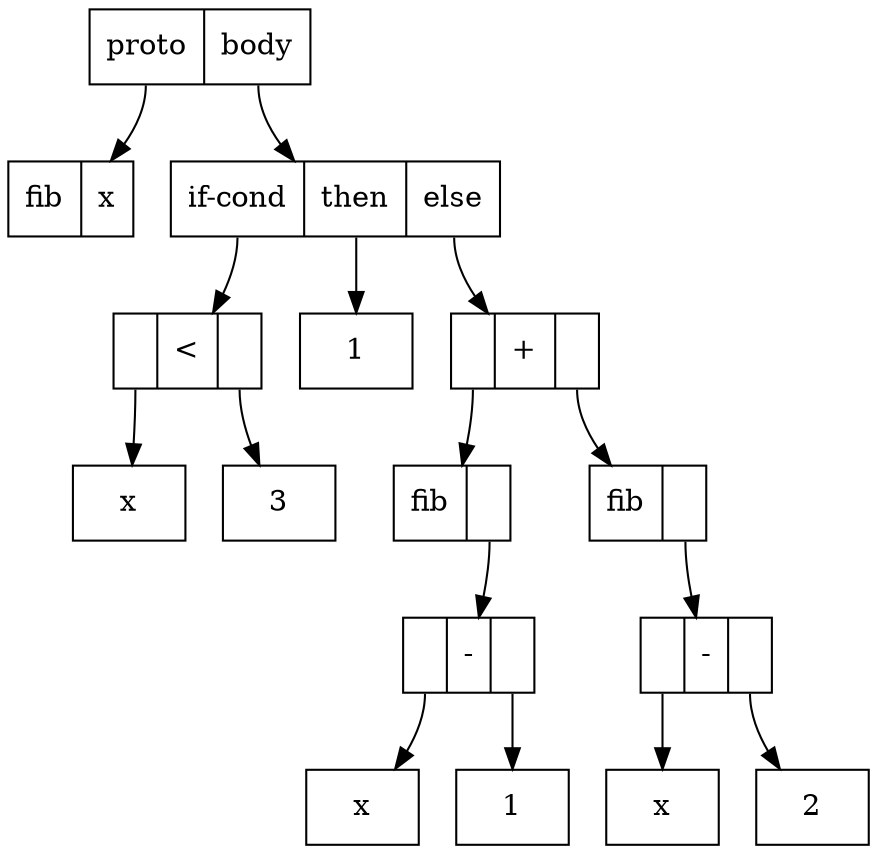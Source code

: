 digraph {
    node [shape = record];
    0 [label = "<0> proto|<1> body"];
    1 [label = "<0> fib|<1> x"];
    2 [label = "<0> if-cond|<1> then|<2> else"];
    3 [label = "<0>  |<1> \<|<2>  "];
    4 [label = "<0> x"];
    5 [label = "<0> 3"];
    3:0 -> 4;
    3:2 -> 5;
    6 [label = "<0> 1"];
    7 [label = "<0>  |<1> +|<2>  "];
    8 [label = "<0> fib|<1>  "];
    9 [label = "<0>  |<1> -|<2>  "];
    10 [label = "<0> x"];
    11 [label = "<0> 1"];
    9:0 -> 10;
    9:2 -> 11;
    8:1 -> 9;
    12 [label = "<0> fib|<1>  "];
    13 [label = "<0>  |<1> -|<2>  "];
    14 [label = "<0> x"];
    15 [label = "<0> 2"];
    13:0 -> 14;
    13:2 -> 15;
    12:1 -> 13;
    7:0 -> 8;
    7:2 -> 12;
    2:0 -> 3;
    2:1 -> 6;
    2:2 -> 7;
    0:0 -> 1;
    0:1 -> 2;
}